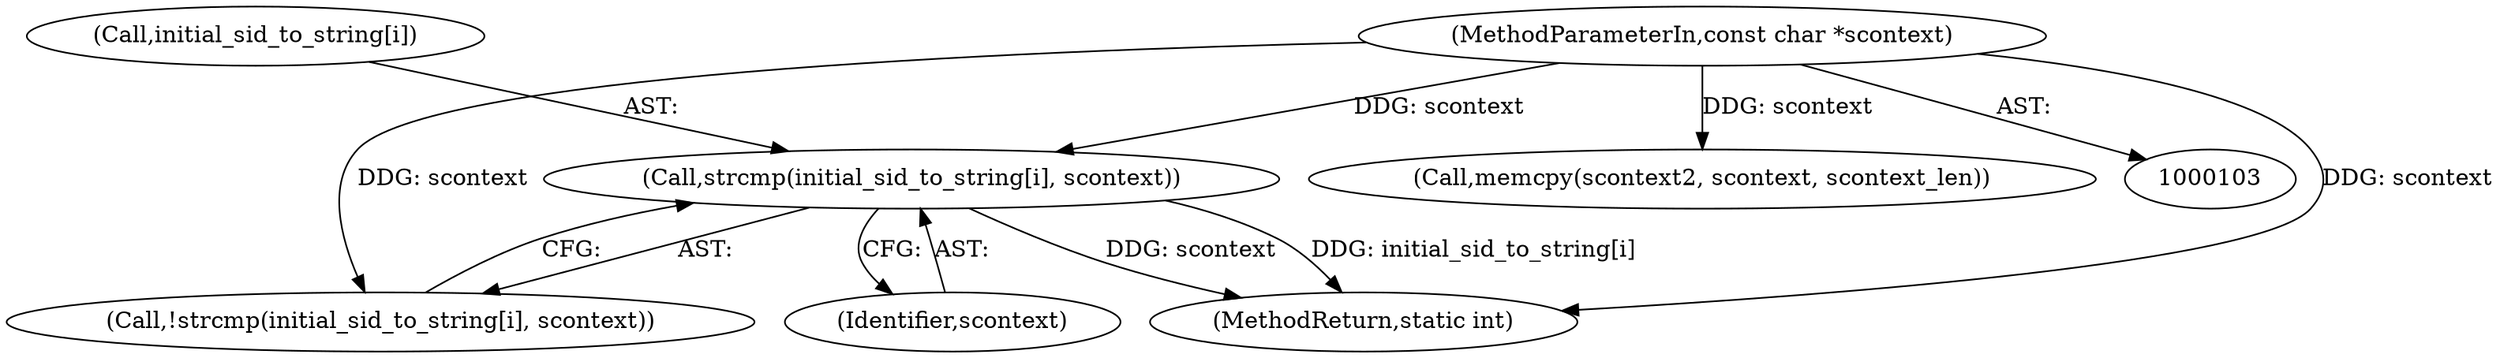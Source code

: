 digraph "0_linux_2172fa709ab32ca60e86179dc67d0857be8e2c98@API" {
"1000144" [label="(Call,strcmp(initial_sid_to_string[i], scontext))"];
"1000104" [label="(MethodParameterIn,const char *scontext)"];
"1000104" [label="(MethodParameterIn,const char *scontext)"];
"1000179" [label="(Call,memcpy(scontext2, scontext, scontext_len))"];
"1000145" [label="(Call,initial_sid_to_string[i])"];
"1000148" [label="(Identifier,scontext)"];
"1000266" [label="(MethodReturn,static int)"];
"1000144" [label="(Call,strcmp(initial_sid_to_string[i], scontext))"];
"1000143" [label="(Call,!strcmp(initial_sid_to_string[i], scontext))"];
"1000144" -> "1000143"  [label="AST: "];
"1000144" -> "1000148"  [label="CFG: "];
"1000145" -> "1000144"  [label="AST: "];
"1000148" -> "1000144"  [label="AST: "];
"1000143" -> "1000144"  [label="CFG: "];
"1000144" -> "1000266"  [label="DDG: scontext"];
"1000144" -> "1000266"  [label="DDG: initial_sid_to_string[i]"];
"1000104" -> "1000144"  [label="DDG: scontext"];
"1000104" -> "1000103"  [label="AST: "];
"1000104" -> "1000266"  [label="DDG: scontext"];
"1000104" -> "1000143"  [label="DDG: scontext"];
"1000104" -> "1000179"  [label="DDG: scontext"];
}

